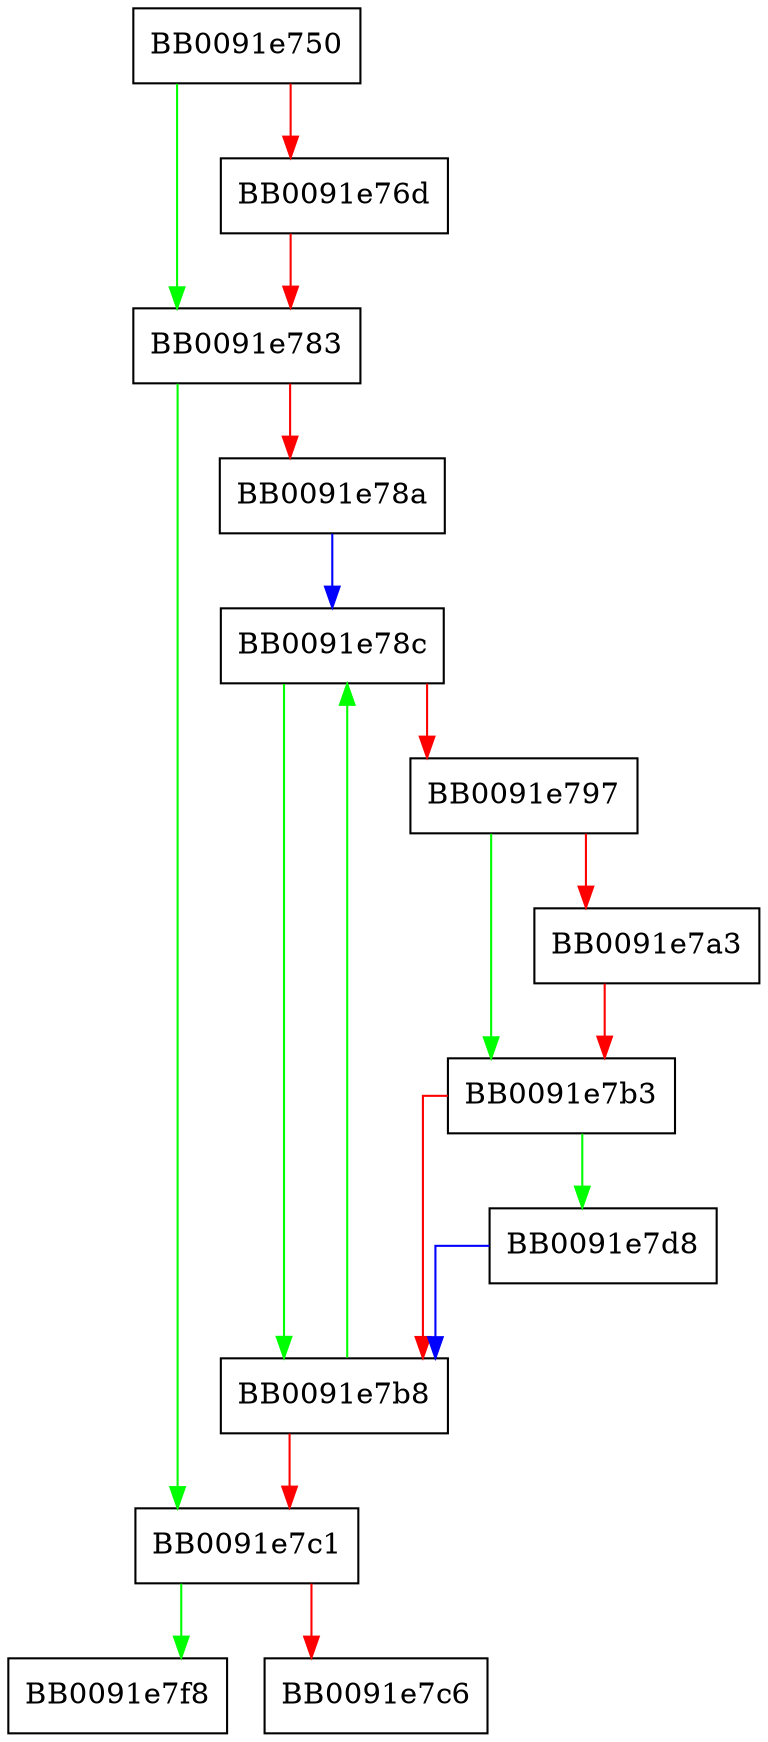 digraph __res_iclose {
  node [shape="box"];
  graph [splines=ortho];
  BB0091e750 -> BB0091e783 [color="green"];
  BB0091e750 -> BB0091e76d [color="red"];
  BB0091e76d -> BB0091e783 [color="red"];
  BB0091e783 -> BB0091e7c1 [color="green"];
  BB0091e783 -> BB0091e78a [color="red"];
  BB0091e78a -> BB0091e78c [color="blue"];
  BB0091e78c -> BB0091e7b8 [color="green"];
  BB0091e78c -> BB0091e797 [color="red"];
  BB0091e797 -> BB0091e7b3 [color="green"];
  BB0091e797 -> BB0091e7a3 [color="red"];
  BB0091e7a3 -> BB0091e7b3 [color="red"];
  BB0091e7b3 -> BB0091e7d8 [color="green"];
  BB0091e7b3 -> BB0091e7b8 [color="red"];
  BB0091e7b8 -> BB0091e78c [color="green"];
  BB0091e7b8 -> BB0091e7c1 [color="red"];
  BB0091e7c1 -> BB0091e7f8 [color="green"];
  BB0091e7c1 -> BB0091e7c6 [color="red"];
  BB0091e7d8 -> BB0091e7b8 [color="blue"];
}